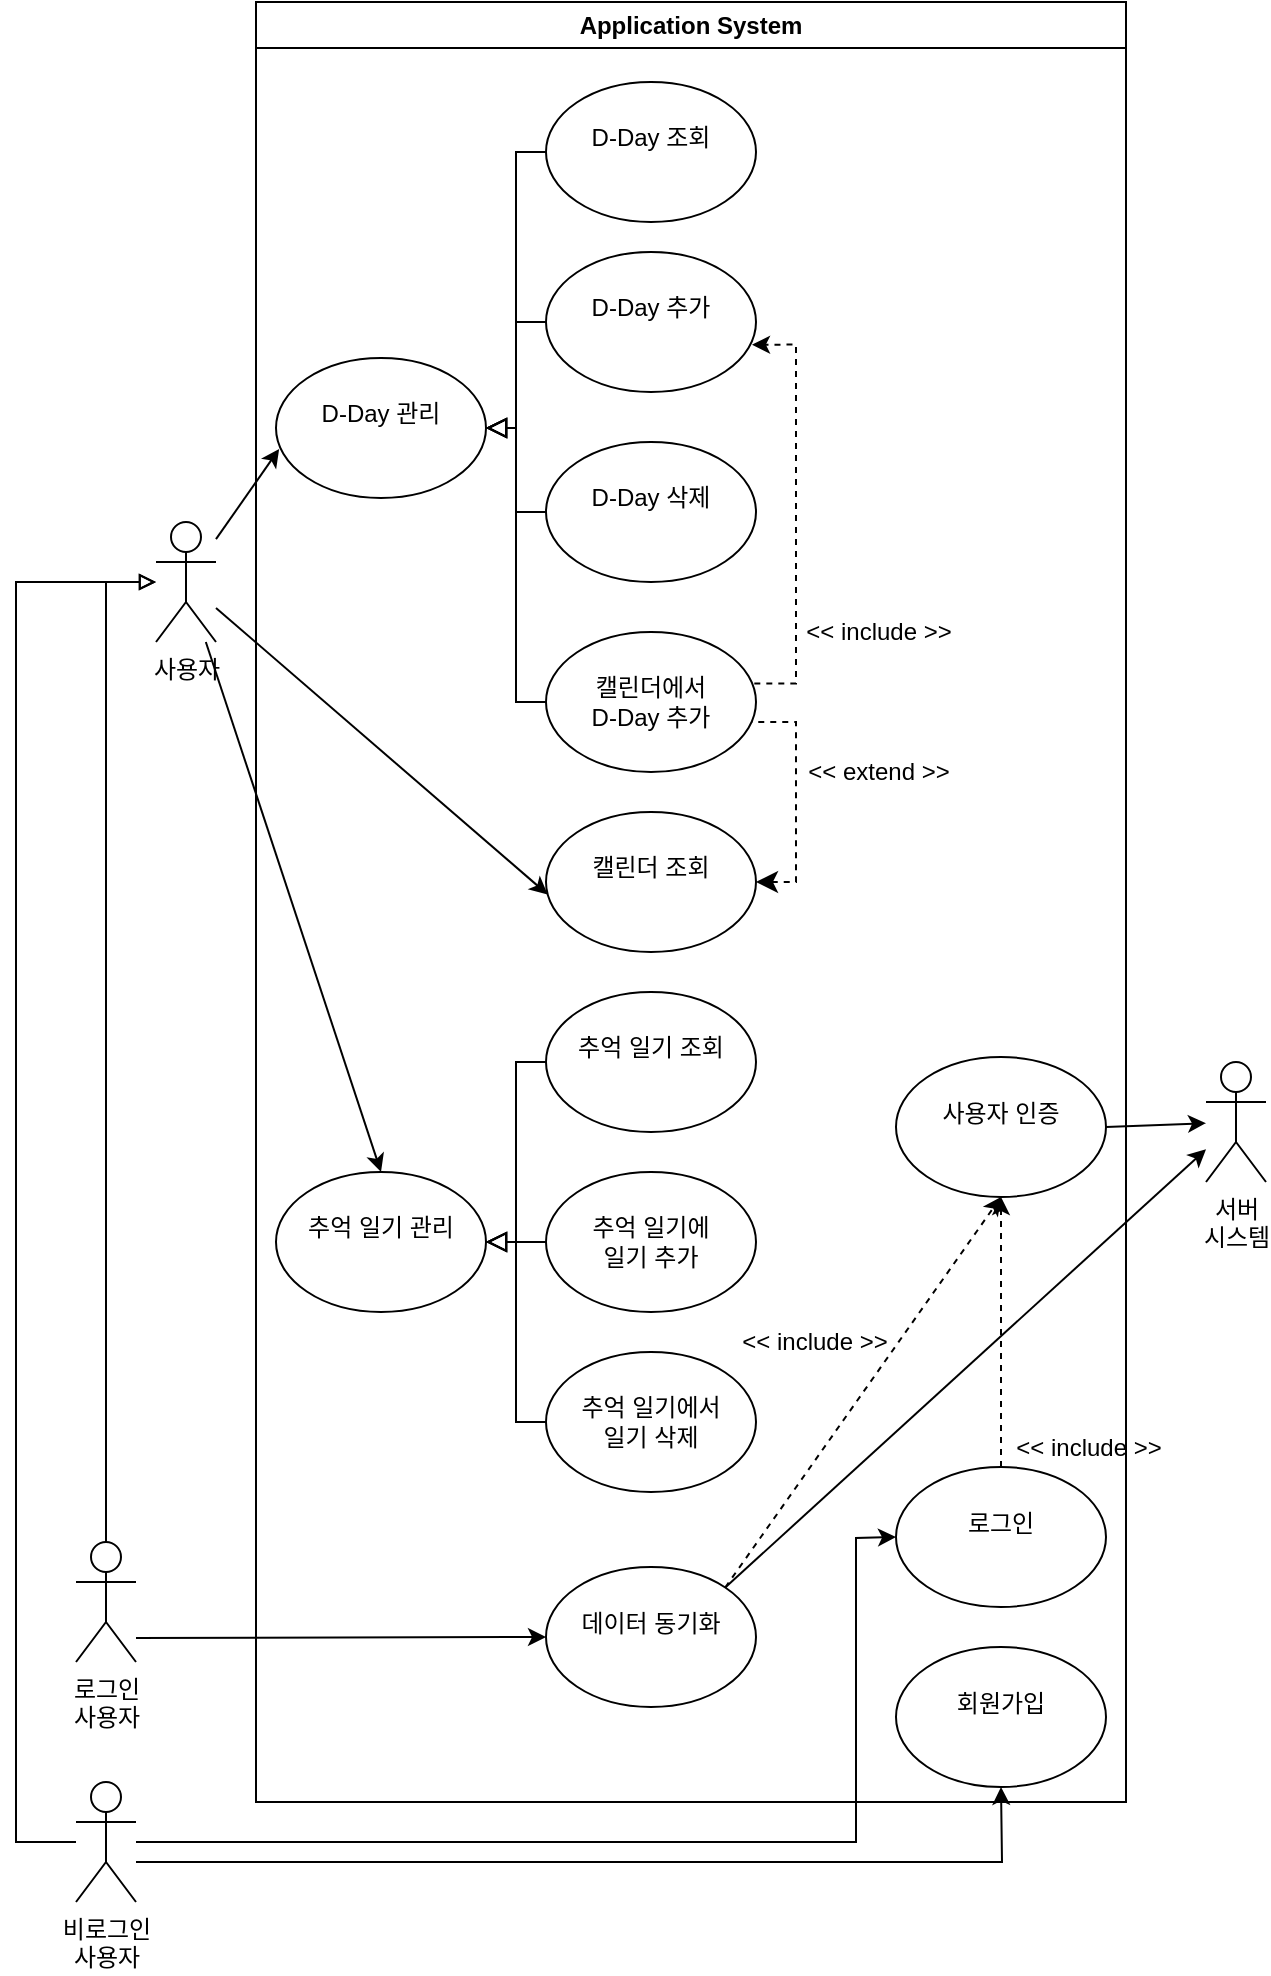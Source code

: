 <mxfile version="26.2.9">
  <diagram name="페이지-1" id="Ty02AL-ChVaSdqM5_bKr">
    <mxGraphModel dx="1736" dy="937" grid="1" gridSize="10" guides="1" tooltips="1" connect="1" arrows="1" fold="1" page="1" pageScale="1" pageWidth="827" pageHeight="1169" math="0" shadow="0">
      <root>
        <mxCell id="0" />
        <mxCell id="1" parent="0" />
        <mxCell id="8_o_nkduab_r_s1Rcs5e-1" value="비로그인&lt;div&gt;사용자&lt;/div&gt;" style="shape=umlActor;verticalLabelPosition=bottom;verticalAlign=top;html=1;outlineConnect=0;" parent="1" vertex="1">
          <mxGeometry x="140" y="1040" width="30" height="60" as="geometry" />
        </mxCell>
        <mxCell id="8_o_nkduab_r_s1Rcs5e-2" value="&lt;div&gt;사용자&lt;/div&gt;" style="shape=umlActor;verticalLabelPosition=bottom;verticalAlign=top;html=1;outlineConnect=0;" parent="1" vertex="1">
          <mxGeometry x="180" y="410" width="30" height="60" as="geometry" />
        </mxCell>
        <mxCell id="8_o_nkduab_r_s1Rcs5e-25" value="" style="endArrow=classic;html=1;rounded=0;entryX=0.008;entryY=0.589;entryDx=0;entryDy=0;entryPerimeter=0;" parent="1" source="8_o_nkduab_r_s1Rcs5e-2" target="8_o_nkduab_r_s1Rcs5e-16" edge="1">
          <mxGeometry width="50" height="50" relative="1" as="geometry">
            <mxPoint x="180" y="465" as="sourcePoint" />
            <mxPoint x="250" y="375" as="targetPoint" />
          </mxGeometry>
        </mxCell>
        <mxCell id="8_o_nkduab_r_s1Rcs5e-40" value="" style="endArrow=classic;html=1;rounded=0;entryX=0.5;entryY=1;entryDx=0;entryDy=0;" parent="1" target="8_o_nkduab_r_s1Rcs5e-39" edge="1">
          <mxGeometry width="50" height="50" relative="1" as="geometry">
            <mxPoint x="170" y="1080" as="sourcePoint" />
            <mxPoint x="280" y="130" as="targetPoint" />
            <Array as="points">
              <mxPoint x="603" y="1080" />
            </Array>
          </mxGeometry>
        </mxCell>
        <mxCell id="8_o_nkduab_r_s1Rcs5e-41" value="" style="endArrow=classic;html=1;rounded=0;entryX=0;entryY=0.5;entryDx=0;entryDy=0;" parent="1" source="8_o_nkduab_r_s1Rcs5e-1" target="8_o_nkduab_r_s1Rcs5e-38" edge="1">
          <mxGeometry width="50" height="50" relative="1" as="geometry">
            <mxPoint x="170" y="880" as="sourcePoint" />
            <mxPoint x="210" y="90" as="targetPoint" />
            <Array as="points">
              <mxPoint x="530" y="1070" />
              <mxPoint x="530" y="918" />
            </Array>
          </mxGeometry>
        </mxCell>
        <mxCell id="8_o_nkduab_r_s1Rcs5e-42" value="Application System" style="swimlane;whiteSpace=wrap;html=1;container=0;" parent="1" vertex="1">
          <mxGeometry x="230" y="150" width="435" height="900" as="geometry" />
        </mxCell>
        <mxCell id="8_o_nkduab_r_s1Rcs5e-32" value="&amp;lt;&amp;lt; include &amp;gt;&amp;gt;" style="text;html=1;align=center;verticalAlign=middle;resizable=0;points=[];autosize=1;strokeColor=none;fillColor=none;" parent="8_o_nkduab_r_s1Rcs5e-42" vertex="1">
          <mxGeometry x="229" y="655" width="100" height="30" as="geometry" />
        </mxCell>
        <mxCell id="8_o_nkduab_r_s1Rcs5e-60" value="&amp;lt;&amp;lt; include &amp;gt;&amp;gt;" style="text;html=1;align=center;verticalAlign=middle;resizable=0;points=[];autosize=1;strokeColor=none;fillColor=none;" parent="8_o_nkduab_r_s1Rcs5e-42" vertex="1">
          <mxGeometry x="366" y="707.5" width="100" height="30" as="geometry" />
        </mxCell>
        <mxCell id="2bnJLZuOHxg3wr7oBCpS-5" value="&amp;lt;&amp;lt; extend &amp;gt;&amp;gt;" style="text;html=1;align=center;verticalAlign=middle;resizable=0;points=[];autosize=1;strokeColor=none;fillColor=none;" vertex="1" parent="8_o_nkduab_r_s1Rcs5e-42">
          <mxGeometry x="266" y="370" width="90" height="30" as="geometry" />
        </mxCell>
        <mxCell id="8_o_nkduab_r_s1Rcs5e-39" value="&lt;br&gt;&lt;div&gt;회원가입&lt;/div&gt;" style="ellipse;whiteSpace=wrap;html=1;verticalAlign=top;align=center;" parent="8_o_nkduab_r_s1Rcs5e-42" vertex="1">
          <mxGeometry x="320" y="822.5" width="105" height="70" as="geometry" />
        </mxCell>
        <mxCell id="8_o_nkduab_r_s1Rcs5e-38" value="&lt;div&gt;&lt;br&gt;&lt;/div&gt;&lt;div&gt;로그인&lt;/div&gt;" style="ellipse;whiteSpace=wrap;html=1;verticalAlign=top;align=center;" parent="8_o_nkduab_r_s1Rcs5e-42" vertex="1">
          <mxGeometry x="320" y="732.5" width="105" height="70" as="geometry" />
        </mxCell>
        <mxCell id="8_o_nkduab_r_s1Rcs5e-27" value="&lt;div&gt;&lt;br&gt;&lt;/div&gt;&lt;div&gt;사용자 인증&lt;/div&gt;" style="ellipse;whiteSpace=wrap;html=1;verticalAlign=top;align=center;" parent="8_o_nkduab_r_s1Rcs5e-42" vertex="1">
          <mxGeometry x="320" y="527.5" width="105" height="70" as="geometry" />
        </mxCell>
        <mxCell id="8_o_nkduab_r_s1Rcs5e-44" value="" style="endArrow=classic;html=1;rounded=0;exitX=0.5;exitY=0;exitDx=0;exitDy=0;entryX=0.5;entryY=1;entryDx=0;entryDy=0;dashed=1;" parent="8_o_nkduab_r_s1Rcs5e-42" source="8_o_nkduab_r_s1Rcs5e-38" target="8_o_nkduab_r_s1Rcs5e-27" edge="1">
          <mxGeometry width="50" height="50" relative="1" as="geometry">
            <mxPoint x="385" y="265" as="sourcePoint" />
            <mxPoint x="435" y="215" as="targetPoint" />
          </mxGeometry>
        </mxCell>
        <mxCell id="wOP_6JCzgACmc1QdChxA-2" value="&lt;div&gt;&lt;br&gt;&lt;/div&gt;&lt;div&gt;&lt;span style=&quot;background-color: transparent; color: light-dark(rgb(0, 0, 0), rgb(255, 255, 255));&quot;&gt;D-Day 관리&lt;/span&gt;&lt;/div&gt;" style="ellipse;whiteSpace=wrap;html=1;verticalAlign=top;align=center;" parent="8_o_nkduab_r_s1Rcs5e-42" vertex="1">
          <mxGeometry x="10" y="178" width="105" height="70" as="geometry" />
        </mxCell>
        <mxCell id="wOP_6JCzgACmc1QdChxA-4" value="&lt;div&gt;&lt;br&gt;&lt;/div&gt;&lt;div&gt;추억 일기 관리&lt;/div&gt;" style="ellipse;whiteSpace=wrap;html=1;verticalAlign=top;align=center;" parent="8_o_nkduab_r_s1Rcs5e-42" vertex="1">
          <mxGeometry x="10" y="585" width="105" height="70" as="geometry" />
        </mxCell>
        <mxCell id="wOP_6JCzgACmc1QdChxA-5" value="" style="edgeStyle=elbowEdgeStyle;elbow=horizontal;endArrow=block;html=1;curved=0;rounded=0;endSize=8;startSize=8;fontSize=12;exitX=0;exitY=0.5;exitDx=0;exitDy=0;entryX=1;entryY=0.5;entryDx=0;entryDy=0;endFill=0;" parent="8_o_nkduab_r_s1Rcs5e-42" source="8_o_nkduab_r_s1Rcs5e-63" target="wOP_6JCzgACmc1QdChxA-2" edge="1">
          <mxGeometry width="50" height="50" relative="1" as="geometry">
            <mxPoint x="70" y="135" as="sourcePoint" />
            <mxPoint x="50" y="125" as="targetPoint" />
          </mxGeometry>
        </mxCell>
        <mxCell id="wOP_6JCzgACmc1QdChxA-6" value="" style="edgeStyle=elbowEdgeStyle;elbow=horizontal;endArrow=block;html=1;curved=0;rounded=0;endSize=8;startSize=8;fontSize=12;exitX=0;exitY=0.5;exitDx=0;exitDy=0;entryX=1;entryY=0.5;entryDx=0;entryDy=0;endFill=0;" parent="8_o_nkduab_r_s1Rcs5e-42" source="8_o_nkduab_r_s1Rcs5e-13" target="wOP_6JCzgACmc1QdChxA-2" edge="1">
          <mxGeometry width="50" height="50" relative="1" as="geometry">
            <mxPoint x="155" y="85" as="sourcePoint" />
            <mxPoint x="130" y="245" as="targetPoint" />
          </mxGeometry>
        </mxCell>
        <mxCell id="wOP_6JCzgACmc1QdChxA-7" value="" style="edgeStyle=elbowEdgeStyle;elbow=horizontal;endArrow=block;html=1;curved=0;rounded=0;endSize=8;startSize=8;fontSize=12;exitX=0;exitY=0.5;exitDx=0;exitDy=0;entryX=1;entryY=0.5;entryDx=0;entryDy=0;endFill=0;" parent="8_o_nkduab_r_s1Rcs5e-42" source="8_o_nkduab_r_s1Rcs5e-56" target="wOP_6JCzgACmc1QdChxA-2" edge="1">
          <mxGeometry width="50" height="50" relative="1" as="geometry">
            <mxPoint x="155" y="170" as="sourcePoint" />
            <mxPoint x="125" y="223" as="targetPoint" />
          </mxGeometry>
        </mxCell>
        <mxCell id="wOP_6JCzgACmc1QdChxA-8" value="" style="edgeStyle=elbowEdgeStyle;elbow=horizontal;endArrow=block;html=1;curved=0;rounded=0;endSize=8;startSize=8;fontSize=12;exitX=0;exitY=0.5;exitDx=0;exitDy=0;entryX=1;entryY=0.5;entryDx=0;entryDy=0;endFill=0;" parent="8_o_nkduab_r_s1Rcs5e-42" source="HJ-QI9S_UyMz_dYWM9ld-1" target="wOP_6JCzgACmc1QdChxA-2" edge="1">
          <mxGeometry width="50" height="50" relative="1" as="geometry">
            <mxPoint x="155" y="270" as="sourcePoint" />
            <mxPoint x="125" y="223" as="targetPoint" />
          </mxGeometry>
        </mxCell>
        <mxCell id="8_o_nkduab_r_s1Rcs5e-43" value="&amp;lt;&amp;lt; include &amp;gt;&amp;gt;" style="text;html=1;align=center;verticalAlign=middle;resizable=0;points=[];autosize=1;strokeColor=none;fillColor=none;" parent="8_o_nkduab_r_s1Rcs5e-42" vertex="1">
          <mxGeometry x="261" y="300" width="100" height="30" as="geometry" />
        </mxCell>
        <mxCell id="8_o_nkduab_r_s1Rcs5e-56" value="&lt;div&gt;&lt;br&gt;&lt;/div&gt;&lt;div&gt;캘린더에서&lt;/div&gt;&lt;div&gt;D-Day 추가&lt;/div&gt;" style="ellipse;whiteSpace=wrap;html=1;verticalAlign=top;align=center;" parent="8_o_nkduab_r_s1Rcs5e-42" vertex="1">
          <mxGeometry x="145" y="315" width="105" height="70" as="geometry" />
        </mxCell>
        <mxCell id="8_o_nkduab_r_s1Rcs5e-13" value="&lt;div&gt;&lt;br&gt;&lt;/div&gt;&lt;div&gt;&lt;span style=&quot;background-color: transparent; color: light-dark(rgb(0, 0, 0), rgb(255, 255, 255));&quot;&gt;D-Day 추가&lt;/span&gt;&lt;/div&gt;" style="ellipse;whiteSpace=wrap;html=1;verticalAlign=top;align=center;" parent="8_o_nkduab_r_s1Rcs5e-42" vertex="1">
          <mxGeometry x="145" y="125" width="105" height="70" as="geometry" />
        </mxCell>
        <mxCell id="8_o_nkduab_r_s1Rcs5e-59" value="" style="endArrow=classic;html=1;rounded=0;exitX=0.992;exitY=0.367;exitDx=0;exitDy=0;entryX=0.981;entryY=0.662;entryDx=0;entryDy=0;dashed=1;edgeStyle=orthogonalEdgeStyle;exitPerimeter=0;entryPerimeter=0;" parent="8_o_nkduab_r_s1Rcs5e-42" source="8_o_nkduab_r_s1Rcs5e-56" target="8_o_nkduab_r_s1Rcs5e-13" edge="1">
          <mxGeometry width="50" height="50" relative="1" as="geometry">
            <mxPoint x="195.5" y="85" as="sourcePoint" />
            <mxPoint x="225.5" y="129" as="targetPoint" />
            <Array as="points">
              <mxPoint x="270" y="341" />
              <mxPoint x="270" y="171" />
            </Array>
          </mxGeometry>
        </mxCell>
        <mxCell id="8_o_nkduab_r_s1Rcs5e-63" value="&lt;div&gt;&lt;br&gt;&lt;/div&gt;&lt;div&gt;&lt;span style=&quot;background-color: transparent; color: light-dark(rgb(0, 0, 0), rgb(255, 255, 255));&quot;&gt;D-Day 조회&lt;/span&gt;&lt;/div&gt;" style="ellipse;whiteSpace=wrap;html=1;verticalAlign=top;align=center;" parent="8_o_nkduab_r_s1Rcs5e-42" vertex="1">
          <mxGeometry x="145" y="40" width="105" height="70" as="geometry" />
        </mxCell>
        <mxCell id="8_o_nkduab_r_s1Rcs5e-16" value="&lt;div&gt;&lt;br&gt;&lt;/div&gt;&lt;div&gt;캘린더 조회&lt;/div&gt;" style="ellipse;whiteSpace=wrap;html=1;verticalAlign=top;align=center;" parent="8_o_nkduab_r_s1Rcs5e-42" vertex="1">
          <mxGeometry x="145" y="405" width="105" height="70" as="geometry" />
        </mxCell>
        <mxCell id="8_o_nkduab_r_s1Rcs5e-17" value="&lt;div&gt;&lt;br&gt;&lt;/div&gt;&lt;div&gt;추억 일기&amp;nbsp;&lt;span style=&quot;background-color: transparent; color: light-dark(rgb(0, 0, 0), rgb(255, 255, 255));&quot;&gt;조회&lt;/span&gt;&lt;/div&gt;" style="ellipse;whiteSpace=wrap;html=1;verticalAlign=top;align=center;" parent="8_o_nkduab_r_s1Rcs5e-42" vertex="1">
          <mxGeometry x="145" y="495" width="105" height="70" as="geometry" />
        </mxCell>
        <mxCell id="8_o_nkduab_r_s1Rcs5e-20" value="&lt;div&gt;&lt;br&gt;&lt;/div&gt;&lt;div&gt;데이터 동기화&lt;/div&gt;" style="ellipse;whiteSpace=wrap;html=1;verticalAlign=top;align=center;" parent="8_o_nkduab_r_s1Rcs5e-42" vertex="1">
          <mxGeometry x="145" y="782.5" width="105" height="70" as="geometry" />
        </mxCell>
        <mxCell id="8_o_nkduab_r_s1Rcs5e-31" value="" style="endArrow=classic;html=1;rounded=0;exitX=1;exitY=0;exitDx=0;exitDy=0;entryX=0.5;entryY=1;entryDx=0;entryDy=0;dashed=1;" parent="8_o_nkduab_r_s1Rcs5e-42" source="8_o_nkduab_r_s1Rcs5e-20" target="8_o_nkduab_r_s1Rcs5e-27" edge="1">
          <mxGeometry width="50" height="50" relative="1" as="geometry">
            <mxPoint x="255" y="400" as="sourcePoint" />
            <mxPoint x="305" y="350" as="targetPoint" />
            <Array as="points" />
          </mxGeometry>
        </mxCell>
        <mxCell id="8_o_nkduab_r_s1Rcs5e-64" value="&lt;div&gt;&lt;br&gt;&lt;/div&gt;&lt;div&gt;추억 일기에&lt;/div&gt;&lt;div&gt;일기 추가&lt;/div&gt;" style="ellipse;whiteSpace=wrap;html=1;verticalAlign=top;align=center;" parent="8_o_nkduab_r_s1Rcs5e-42" vertex="1">
          <mxGeometry x="145" y="585" width="105" height="70" as="geometry" />
        </mxCell>
        <mxCell id="HJ-QI9S_UyMz_dYWM9ld-1" value="&lt;div&gt;&lt;br&gt;&lt;/div&gt;&lt;div&gt;&lt;span style=&quot;background-color: transparent; color: light-dark(rgb(0, 0, 0), rgb(255, 255, 255));&quot;&gt;D-Day 삭제&lt;/span&gt;&lt;/div&gt;" style="ellipse;whiteSpace=wrap;html=1;verticalAlign=top;align=center;" parent="8_o_nkduab_r_s1Rcs5e-42" vertex="1">
          <mxGeometry x="145" y="220" width="105" height="70" as="geometry" />
        </mxCell>
        <mxCell id="HJ-QI9S_UyMz_dYWM9ld-2" value="&lt;div&gt;&lt;br&gt;&lt;/div&gt;&lt;div&gt;추억 일기에서&lt;/div&gt;&lt;div&gt;일기 삭제&lt;/div&gt;" style="ellipse;whiteSpace=wrap;html=1;verticalAlign=top;align=center;" parent="8_o_nkduab_r_s1Rcs5e-42" vertex="1">
          <mxGeometry x="145" y="675" width="105" height="70" as="geometry" />
        </mxCell>
        <mxCell id="2bnJLZuOHxg3wr7oBCpS-1" value="" style="edgeStyle=elbowEdgeStyle;elbow=horizontal;endArrow=block;html=1;curved=0;rounded=0;endSize=8;startSize=8;fontSize=12;exitX=0;exitY=0.5;exitDx=0;exitDy=0;entryX=1;entryY=0.5;entryDx=0;entryDy=0;endFill=0;" edge="1" parent="8_o_nkduab_r_s1Rcs5e-42" source="HJ-QI9S_UyMz_dYWM9ld-2" target="wOP_6JCzgACmc1QdChxA-4">
          <mxGeometry width="50" height="50" relative="1" as="geometry">
            <mxPoint x="155" y="360" as="sourcePoint" />
            <mxPoint x="125" y="223" as="targetPoint" />
          </mxGeometry>
        </mxCell>
        <mxCell id="2bnJLZuOHxg3wr7oBCpS-2" value="" style="edgeStyle=elbowEdgeStyle;elbow=horizontal;endArrow=block;html=1;curved=0;rounded=0;endSize=8;startSize=8;fontSize=12;exitX=0;exitY=0.5;exitDx=0;exitDy=0;entryX=1;entryY=0.5;entryDx=0;entryDy=0;endFill=0;" edge="1" parent="8_o_nkduab_r_s1Rcs5e-42" source="8_o_nkduab_r_s1Rcs5e-64" target="wOP_6JCzgACmc1QdChxA-4">
          <mxGeometry width="50" height="50" relative="1" as="geometry">
            <mxPoint x="155" y="720" as="sourcePoint" />
            <mxPoint x="125" y="630" as="targetPoint" />
          </mxGeometry>
        </mxCell>
        <mxCell id="2bnJLZuOHxg3wr7oBCpS-3" value="" style="edgeStyle=elbowEdgeStyle;elbow=horizontal;endArrow=block;html=1;curved=0;rounded=0;endSize=8;startSize=8;fontSize=12;exitX=0;exitY=0.5;exitDx=0;exitDy=0;entryX=1;entryY=0.5;entryDx=0;entryDy=0;endFill=0;" edge="1" parent="8_o_nkduab_r_s1Rcs5e-42" source="8_o_nkduab_r_s1Rcs5e-17" target="wOP_6JCzgACmc1QdChxA-4">
          <mxGeometry width="50" height="50" relative="1" as="geometry">
            <mxPoint x="155" y="630" as="sourcePoint" />
            <mxPoint x="125" y="630" as="targetPoint" />
          </mxGeometry>
        </mxCell>
        <mxCell id="2bnJLZuOHxg3wr7oBCpS-4" value="" style="endArrow=none;html=1;rounded=0;fontSize=12;startSize=8;endSize=8;exitX=1;exitY=0.5;exitDx=0;exitDy=0;startArrow=classic;startFill=1;dashed=1;edgeStyle=orthogonalEdgeStyle;" edge="1" parent="8_o_nkduab_r_s1Rcs5e-42" source="8_o_nkduab_r_s1Rcs5e-16" target="8_o_nkduab_r_s1Rcs5e-56">
          <mxGeometry width="50" height="50" relative="1" as="geometry">
            <mxPoint x="270" y="445" as="sourcePoint" />
            <mxPoint x="260" y="360" as="targetPoint" />
            <Array as="points">
              <mxPoint x="270" y="440" />
              <mxPoint x="270" y="360" />
            </Array>
          </mxGeometry>
        </mxCell>
        <mxCell id="8_o_nkduab_r_s1Rcs5e-52" value="서버&lt;div&gt;시스템&lt;/div&gt;" style="shape=umlActor;verticalLabelPosition=bottom;verticalAlign=top;html=1;outlineConnect=0;" parent="1" vertex="1">
          <mxGeometry x="705" y="680" width="30" height="60" as="geometry" />
        </mxCell>
        <mxCell id="8_o_nkduab_r_s1Rcs5e-53" value="" style="endArrow=classic;html=1;rounded=0;exitX=1;exitY=0;exitDx=0;exitDy=0;" parent="1" source="8_o_nkduab_r_s1Rcs5e-20" target="8_o_nkduab_r_s1Rcs5e-52" edge="1">
          <mxGeometry width="50" height="50" relative="1" as="geometry">
            <mxPoint x="575" y="570" as="sourcePoint" />
            <mxPoint x="625" y="520" as="targetPoint" />
            <Array as="points" />
          </mxGeometry>
        </mxCell>
        <mxCell id="8_o_nkduab_r_s1Rcs5e-54" value="" style="endArrow=classic;html=1;rounded=0;exitX=1;exitY=0.5;exitDx=0;exitDy=0;" parent="1" source="8_o_nkduab_r_s1Rcs5e-27" target="8_o_nkduab_r_s1Rcs5e-52" edge="1">
          <mxGeometry width="50" height="50" relative="1" as="geometry">
            <mxPoint x="685" y="440" as="sourcePoint" />
            <mxPoint x="735" y="390" as="targetPoint" />
          </mxGeometry>
        </mxCell>
        <mxCell id="8_o_nkduab_r_s1Rcs5e-71" value="&lt;div&gt;로그인&lt;/div&gt;&lt;div&gt;사용자&lt;/div&gt;" style="shape=umlActor;verticalLabelPosition=bottom;verticalAlign=top;html=1;outlineConnect=0;" parent="1" vertex="1">
          <mxGeometry x="140" y="920" width="30" height="60" as="geometry" />
        </mxCell>
        <mxCell id="8_o_nkduab_r_s1Rcs5e-72" value="" style="endArrow=block;html=1;rounded=0;endFill=0;strokeWidth=1;" parent="1" source="8_o_nkduab_r_s1Rcs5e-71" edge="1">
          <mxGeometry width="50" height="50" relative="1" as="geometry">
            <mxPoint x="110" y="560" as="sourcePoint" />
            <mxPoint x="180" y="440" as="targetPoint" />
            <Array as="points">
              <mxPoint x="155" y="440" />
            </Array>
          </mxGeometry>
        </mxCell>
        <mxCell id="8_o_nkduab_r_s1Rcs5e-73" value="" style="endArrow=block;html=1;rounded=0;endFill=0;strokeWidth=1;" parent="1" source="8_o_nkduab_r_s1Rcs5e-1" target="8_o_nkduab_r_s1Rcs5e-2" edge="1">
          <mxGeometry width="50" height="50" relative="1" as="geometry">
            <mxPoint x="156" y="470" as="sourcePoint" />
            <mxPoint x="180" y="320" as="targetPoint" />
            <Array as="points">
              <mxPoint x="110" y="1070" />
              <mxPoint x="110" y="440" />
            </Array>
          </mxGeometry>
        </mxCell>
        <mxCell id="8_o_nkduab_r_s1Rcs5e-76" value="" style="endArrow=classic;html=1;rounded=0;entryX=0;entryY=0.5;entryDx=0;entryDy=0;" parent="1" target="8_o_nkduab_r_s1Rcs5e-20" edge="1">
          <mxGeometry width="50" height="50" relative="1" as="geometry">
            <mxPoint x="170" y="968" as="sourcePoint" />
            <mxPoint x="240" y="690" as="targetPoint" />
            <Array as="points" />
          </mxGeometry>
        </mxCell>
        <mxCell id="HJ-QI9S_UyMz_dYWM9ld-3" value="" style="endArrow=classic;html=1;rounded=0;entryX=0.5;entryY=0;entryDx=0;entryDy=0;" parent="1" source="8_o_nkduab_r_s1Rcs5e-2" target="wOP_6JCzgACmc1QdChxA-4" edge="1">
          <mxGeometry width="50" height="50" relative="1" as="geometry">
            <mxPoint x="169.74" y="470" as="sourcePoint" />
            <mxPoint x="256.74" y="785" as="targetPoint" />
          </mxGeometry>
        </mxCell>
        <mxCell id="wOP_6JCzgACmc1QdChxA-3" value="" style="endArrow=classic;html=1;rounded=0;entryX=0.015;entryY=0.65;entryDx=0;entryDy=0;entryPerimeter=0;" parent="1" source="8_o_nkduab_r_s1Rcs5e-2" target="wOP_6JCzgACmc1QdChxA-2" edge="1">
          <mxGeometry width="50" height="50" relative="1" as="geometry">
            <mxPoint x="210" y="430" as="sourcePoint" />
            <mxPoint x="352" y="336" as="targetPoint" />
          </mxGeometry>
        </mxCell>
      </root>
    </mxGraphModel>
  </diagram>
</mxfile>
